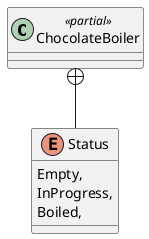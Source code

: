 @startuml
class ChocolateBoiler <<partial>> {
}
enum Status {
    Empty,
    InProgress,
    Boiled,
}
ChocolateBoiler +-- Status
@enduml
